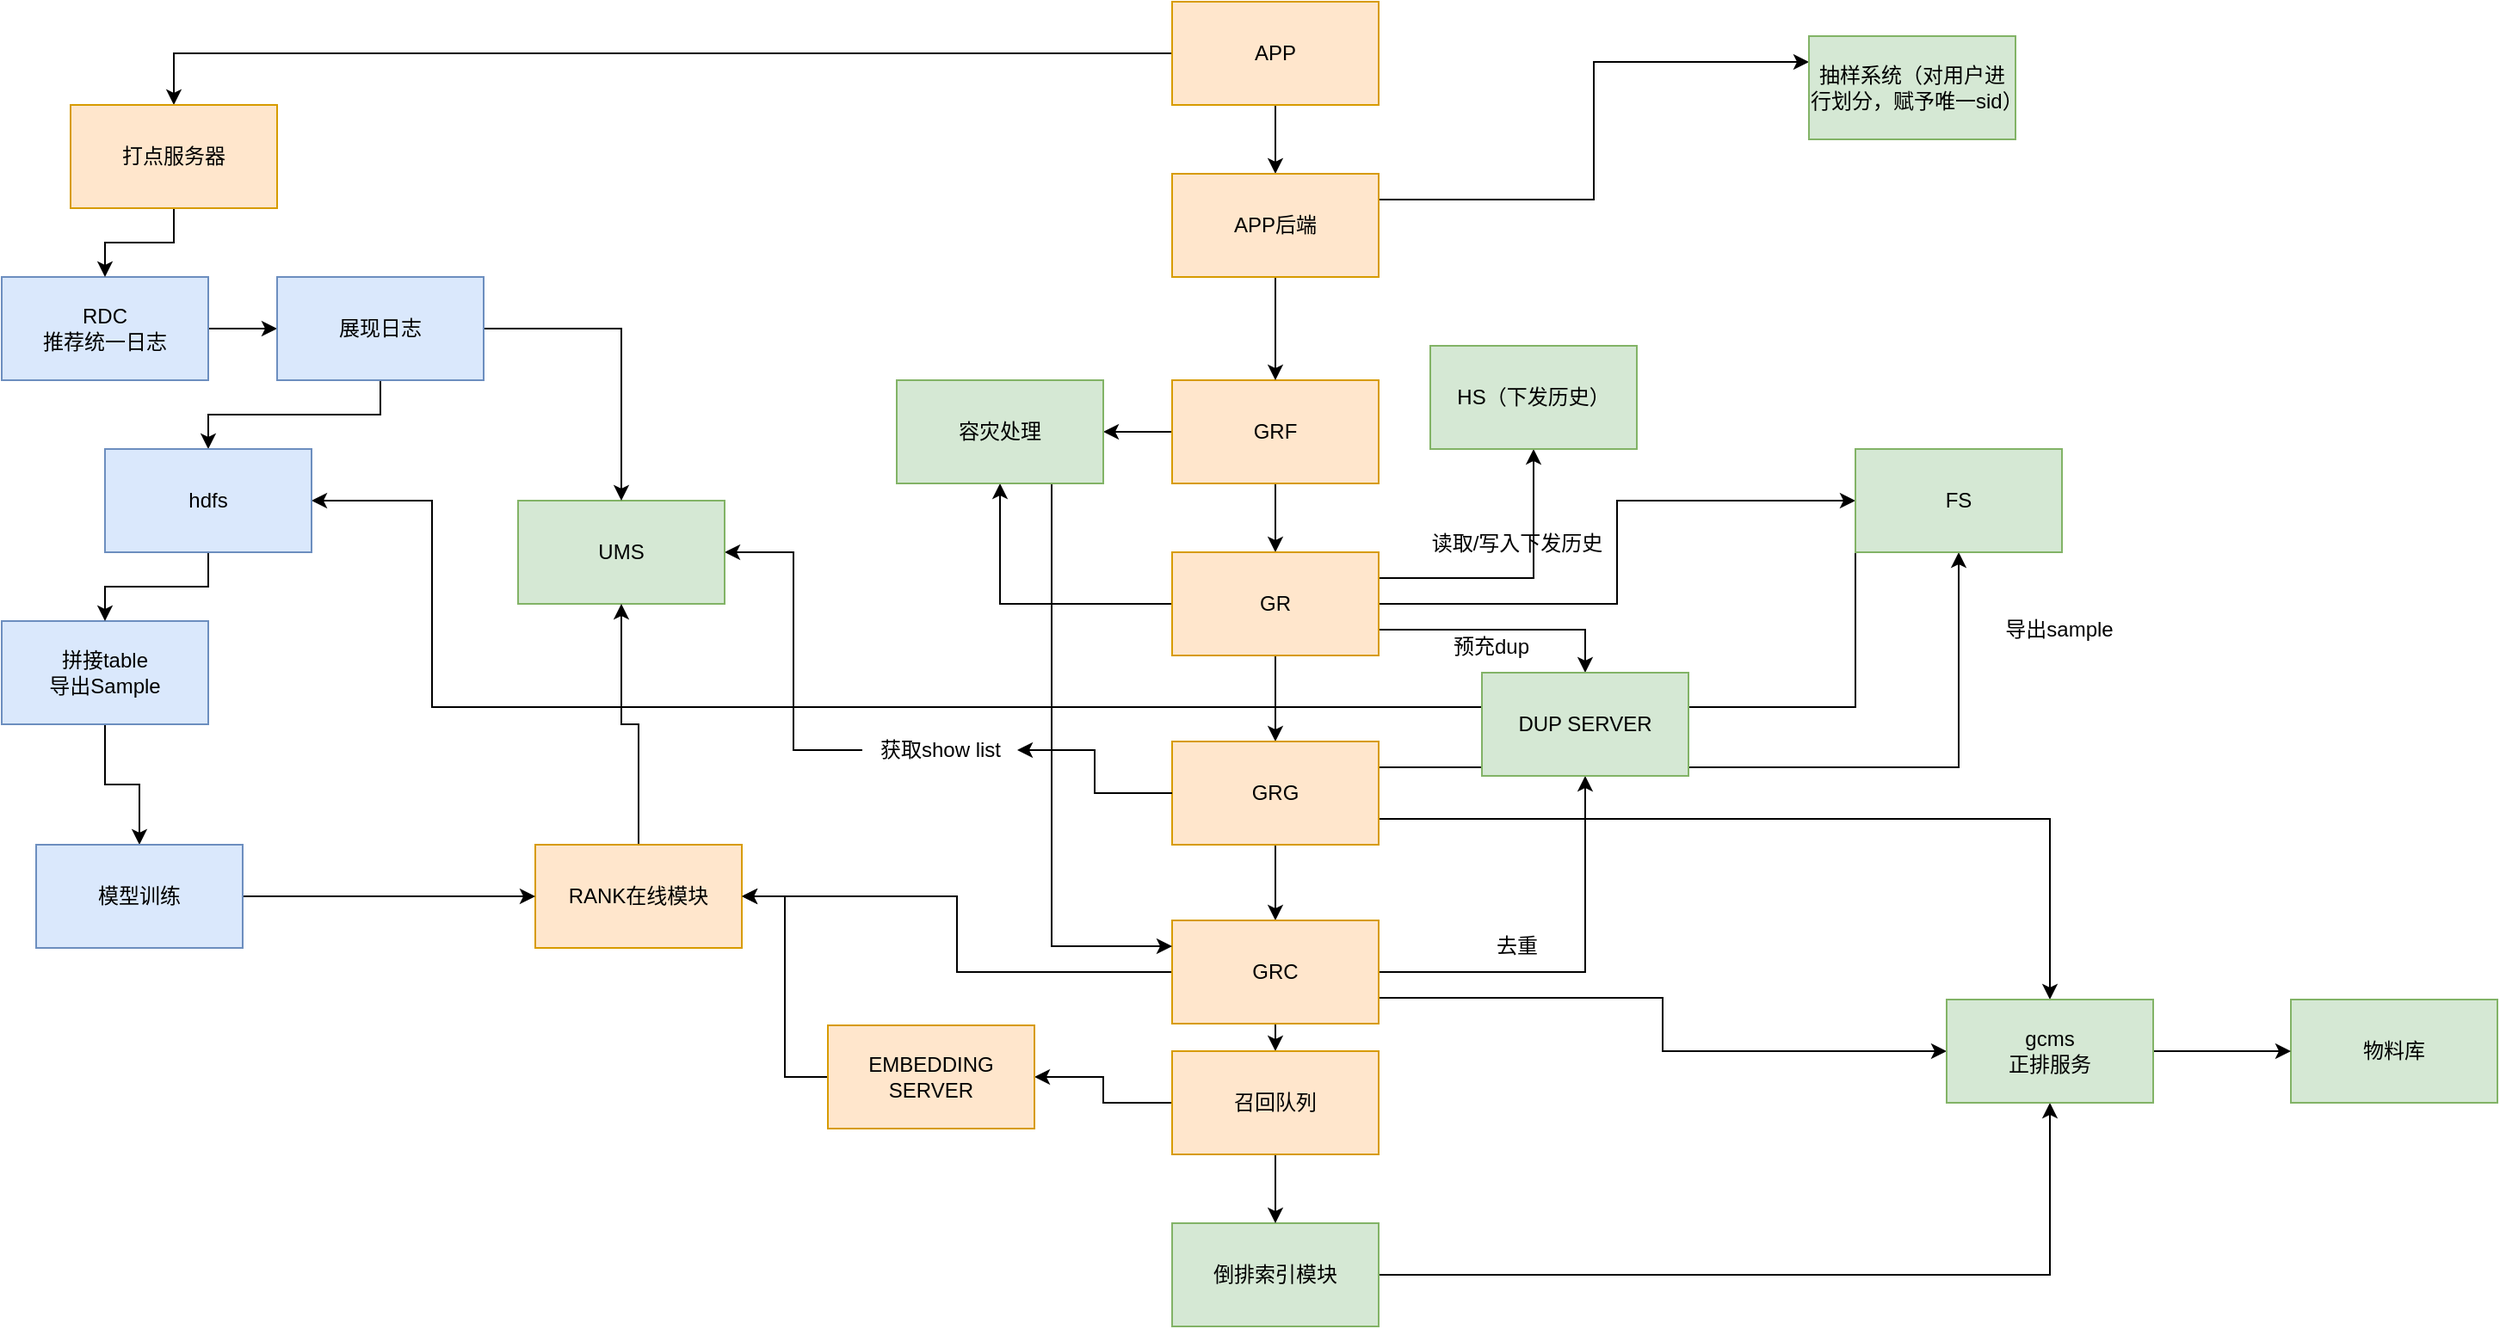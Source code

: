 <mxfile version="21.3.3" type="github">
  <diagram name="第 1 页" id="AVeitkVFInF4Xy_BO3cl">
    <mxGraphModel dx="1949" dy="1770" grid="1" gridSize="10" guides="1" tooltips="1" connect="1" arrows="1" fold="1" page="1" pageScale="1" pageWidth="827" pageHeight="1169" math="0" shadow="0">
      <root>
        <mxCell id="0" />
        <mxCell id="1" parent="0" />
        <mxCell id="V10VlZF6euUfU3pcG2s0-25" style="edgeStyle=orthogonalEdgeStyle;rounded=0;orthogonalLoop=1;jettySize=auto;html=1;exitX=0.5;exitY=1;exitDx=0;exitDy=0;entryX=0.5;entryY=0;entryDx=0;entryDy=0;" edge="1" parent="1" source="V10VlZF6euUfU3pcG2s0-1" target="V10VlZF6euUfU3pcG2s0-3">
          <mxGeometry relative="1" as="geometry" />
        </mxCell>
        <mxCell id="V10VlZF6euUfU3pcG2s0-50" style="edgeStyle=orthogonalEdgeStyle;rounded=0;orthogonalLoop=1;jettySize=auto;html=1;exitX=0;exitY=0.5;exitDx=0;exitDy=0;entryX=1;entryY=0.5;entryDx=0;entryDy=0;" edge="1" parent="1" source="V10VlZF6euUfU3pcG2s0-1" target="V10VlZF6euUfU3pcG2s0-7">
          <mxGeometry relative="1" as="geometry" />
        </mxCell>
        <mxCell id="V10VlZF6euUfU3pcG2s0-1" value="GRF" style="rounded=0;whiteSpace=wrap;html=1;fillColor=#ffe6cc;strokeColor=#d79b00;" vertex="1" parent="1">
          <mxGeometry x="430" y="210" width="120" height="60" as="geometry" />
        </mxCell>
        <mxCell id="V10VlZF6euUfU3pcG2s0-26" style="edgeStyle=orthogonalEdgeStyle;rounded=0;orthogonalLoop=1;jettySize=auto;html=1;exitX=0.5;exitY=1;exitDx=0;exitDy=0;entryX=0.5;entryY=0;entryDx=0;entryDy=0;" edge="1" parent="1" source="V10VlZF6euUfU3pcG2s0-3" target="V10VlZF6euUfU3pcG2s0-4">
          <mxGeometry relative="1" as="geometry" />
        </mxCell>
        <mxCell id="V10VlZF6euUfU3pcG2s0-35" style="edgeStyle=orthogonalEdgeStyle;rounded=0;orthogonalLoop=1;jettySize=auto;html=1;exitX=1;exitY=0.5;exitDx=0;exitDy=0;entryX=0;entryY=0.5;entryDx=0;entryDy=0;" edge="1" parent="1" source="V10VlZF6euUfU3pcG2s0-3" target="V10VlZF6euUfU3pcG2s0-16">
          <mxGeometry relative="1" as="geometry" />
        </mxCell>
        <mxCell id="V10VlZF6euUfU3pcG2s0-51" style="edgeStyle=orthogonalEdgeStyle;rounded=0;orthogonalLoop=1;jettySize=auto;html=1;exitX=0;exitY=0.5;exitDx=0;exitDy=0;entryX=0.5;entryY=1;entryDx=0;entryDy=0;" edge="1" parent="1" source="V10VlZF6euUfU3pcG2s0-3" target="V10VlZF6euUfU3pcG2s0-7">
          <mxGeometry relative="1" as="geometry" />
        </mxCell>
        <mxCell id="V10VlZF6euUfU3pcG2s0-74" style="edgeStyle=orthogonalEdgeStyle;rounded=0;orthogonalLoop=1;jettySize=auto;html=1;exitX=1;exitY=0.25;exitDx=0;exitDy=0;entryX=0.5;entryY=1;entryDx=0;entryDy=0;" edge="1" parent="1" source="V10VlZF6euUfU3pcG2s0-3" target="V10VlZF6euUfU3pcG2s0-17">
          <mxGeometry relative="1" as="geometry" />
        </mxCell>
        <mxCell id="V10VlZF6euUfU3pcG2s0-75" style="edgeStyle=orthogonalEdgeStyle;rounded=0;orthogonalLoop=1;jettySize=auto;html=1;exitX=1;exitY=0.75;exitDx=0;exitDy=0;entryX=0.5;entryY=0;entryDx=0;entryDy=0;" edge="1" parent="1" source="V10VlZF6euUfU3pcG2s0-3" target="V10VlZF6euUfU3pcG2s0-18">
          <mxGeometry relative="1" as="geometry" />
        </mxCell>
        <mxCell id="V10VlZF6euUfU3pcG2s0-3" value="GR" style="rounded=0;whiteSpace=wrap;html=1;fillColor=#ffe6cc;strokeColor=#d79b00;" vertex="1" parent="1">
          <mxGeometry x="430" y="310" width="120" height="60" as="geometry" />
        </mxCell>
        <mxCell id="V10VlZF6euUfU3pcG2s0-27" style="edgeStyle=orthogonalEdgeStyle;rounded=0;orthogonalLoop=1;jettySize=auto;html=1;exitX=0.5;exitY=1;exitDx=0;exitDy=0;entryX=0.5;entryY=0;entryDx=0;entryDy=0;" edge="1" parent="1" source="V10VlZF6euUfU3pcG2s0-4" target="V10VlZF6euUfU3pcG2s0-5">
          <mxGeometry relative="1" as="geometry" />
        </mxCell>
        <mxCell id="V10VlZF6euUfU3pcG2s0-63" style="edgeStyle=orthogonalEdgeStyle;rounded=0;orthogonalLoop=1;jettySize=auto;html=1;exitX=0;exitY=0.5;exitDx=0;exitDy=0;entryX=1;entryY=0.5;entryDx=0;entryDy=0;" edge="1" parent="1" source="V10VlZF6euUfU3pcG2s0-64" target="V10VlZF6euUfU3pcG2s0-6">
          <mxGeometry relative="1" as="geometry" />
        </mxCell>
        <mxCell id="V10VlZF6euUfU3pcG2s0-80" style="edgeStyle=orthogonalEdgeStyle;rounded=0;orthogonalLoop=1;jettySize=auto;html=1;exitX=1;exitY=0.75;exitDx=0;exitDy=0;entryX=0.5;entryY=0;entryDx=0;entryDy=0;" edge="1" parent="1" source="V10VlZF6euUfU3pcG2s0-4" target="V10VlZF6euUfU3pcG2s0-68">
          <mxGeometry relative="1" as="geometry" />
        </mxCell>
        <mxCell id="V10VlZF6euUfU3pcG2s0-88" style="edgeStyle=orthogonalEdgeStyle;rounded=0;orthogonalLoop=1;jettySize=auto;html=1;exitX=1;exitY=0.25;exitDx=0;exitDy=0;entryX=0.5;entryY=1;entryDx=0;entryDy=0;" edge="1" parent="1" source="V10VlZF6euUfU3pcG2s0-4" target="V10VlZF6euUfU3pcG2s0-16">
          <mxGeometry relative="1" as="geometry" />
        </mxCell>
        <mxCell id="V10VlZF6euUfU3pcG2s0-4" value="GRG" style="rounded=0;whiteSpace=wrap;html=1;fillColor=#ffe6cc;strokeColor=#d79b00;" vertex="1" parent="1">
          <mxGeometry x="430" y="420" width="120" height="60" as="geometry" />
        </mxCell>
        <mxCell id="V10VlZF6euUfU3pcG2s0-28" style="edgeStyle=orthogonalEdgeStyle;rounded=0;orthogonalLoop=1;jettySize=auto;html=1;exitX=0.5;exitY=1;exitDx=0;exitDy=0;entryX=0.5;entryY=0;entryDx=0;entryDy=0;" edge="1" parent="1" source="V10VlZF6euUfU3pcG2s0-5" target="V10VlZF6euUfU3pcG2s0-15">
          <mxGeometry relative="1" as="geometry" />
        </mxCell>
        <mxCell id="V10VlZF6euUfU3pcG2s0-38" style="edgeStyle=orthogonalEdgeStyle;rounded=0;orthogonalLoop=1;jettySize=auto;html=1;exitX=1;exitY=0.5;exitDx=0;exitDy=0;entryX=0.5;entryY=1;entryDx=0;entryDy=0;" edge="1" parent="1" source="V10VlZF6euUfU3pcG2s0-5" target="V10VlZF6euUfU3pcG2s0-18">
          <mxGeometry relative="1" as="geometry" />
        </mxCell>
        <mxCell id="V10VlZF6euUfU3pcG2s0-44" style="edgeStyle=orthogonalEdgeStyle;rounded=0;orthogonalLoop=1;jettySize=auto;html=1;exitX=0;exitY=0.5;exitDx=0;exitDy=0;entryX=1;entryY=0.5;entryDx=0;entryDy=0;" edge="1" parent="1" source="V10VlZF6euUfU3pcG2s0-5" target="V10VlZF6euUfU3pcG2s0-20">
          <mxGeometry relative="1" as="geometry" />
        </mxCell>
        <mxCell id="V10VlZF6euUfU3pcG2s0-81" style="edgeStyle=orthogonalEdgeStyle;rounded=0;orthogonalLoop=1;jettySize=auto;html=1;exitX=1;exitY=0.75;exitDx=0;exitDy=0;" edge="1" parent="1" source="V10VlZF6euUfU3pcG2s0-5" target="V10VlZF6euUfU3pcG2s0-68">
          <mxGeometry relative="1" as="geometry" />
        </mxCell>
        <mxCell id="V10VlZF6euUfU3pcG2s0-5" value="GRC" style="rounded=0;whiteSpace=wrap;html=1;fillColor=#ffe6cc;strokeColor=#d79b00;" vertex="1" parent="1">
          <mxGeometry x="430" y="524" width="120" height="60" as="geometry" />
        </mxCell>
        <mxCell id="V10VlZF6euUfU3pcG2s0-6" value="UMS" style="rounded=0;whiteSpace=wrap;html=1;fillColor=#d5e8d4;strokeColor=#82b366;" vertex="1" parent="1">
          <mxGeometry x="50" y="280" width="120" height="60" as="geometry" />
        </mxCell>
        <mxCell id="V10VlZF6euUfU3pcG2s0-87" style="edgeStyle=orthogonalEdgeStyle;rounded=0;orthogonalLoop=1;jettySize=auto;html=1;exitX=0.75;exitY=1;exitDx=0;exitDy=0;entryX=0;entryY=0.25;entryDx=0;entryDy=0;" edge="1" parent="1" source="V10VlZF6euUfU3pcG2s0-7" target="V10VlZF6euUfU3pcG2s0-5">
          <mxGeometry relative="1" as="geometry" />
        </mxCell>
        <mxCell id="V10VlZF6euUfU3pcG2s0-7" value="容灾处理" style="rounded=0;whiteSpace=wrap;html=1;fillColor=#d5e8d4;strokeColor=#82b366;" vertex="1" parent="1">
          <mxGeometry x="270" y="210" width="120" height="60" as="geometry" />
        </mxCell>
        <mxCell id="V10VlZF6euUfU3pcG2s0-23" style="edgeStyle=orthogonalEdgeStyle;rounded=0;orthogonalLoop=1;jettySize=auto;html=1;exitX=0.5;exitY=1;exitDx=0;exitDy=0;entryX=0.5;entryY=0;entryDx=0;entryDy=0;" edge="1" parent="1" source="V10VlZF6euUfU3pcG2s0-9" target="V10VlZF6euUfU3pcG2s0-10">
          <mxGeometry relative="1" as="geometry" />
        </mxCell>
        <mxCell id="V10VlZF6euUfU3pcG2s0-66" style="edgeStyle=orthogonalEdgeStyle;rounded=0;orthogonalLoop=1;jettySize=auto;html=1;exitX=0;exitY=0.5;exitDx=0;exitDy=0;entryX=0.5;entryY=0;entryDx=0;entryDy=0;" edge="1" parent="1" source="V10VlZF6euUfU3pcG2s0-9" target="V10VlZF6euUfU3pcG2s0-65">
          <mxGeometry relative="1" as="geometry" />
        </mxCell>
        <mxCell id="V10VlZF6euUfU3pcG2s0-9" value="APP" style="rounded=0;whiteSpace=wrap;html=1;fillColor=#ffe6cc;strokeColor=#d79b00;" vertex="1" parent="1">
          <mxGeometry x="430" y="-10" width="120" height="60" as="geometry" />
        </mxCell>
        <mxCell id="V10VlZF6euUfU3pcG2s0-24" style="edgeStyle=orthogonalEdgeStyle;rounded=0;orthogonalLoop=1;jettySize=auto;html=1;exitX=0.5;exitY=1;exitDx=0;exitDy=0;" edge="1" parent="1" source="V10VlZF6euUfU3pcG2s0-10" target="V10VlZF6euUfU3pcG2s0-1">
          <mxGeometry relative="1" as="geometry" />
        </mxCell>
        <mxCell id="V10VlZF6euUfU3pcG2s0-54" style="edgeStyle=orthogonalEdgeStyle;rounded=0;orthogonalLoop=1;jettySize=auto;html=1;exitX=1;exitY=0.25;exitDx=0;exitDy=0;entryX=0;entryY=0.25;entryDx=0;entryDy=0;" edge="1" parent="1" source="V10VlZF6euUfU3pcG2s0-10" target="V10VlZF6euUfU3pcG2s0-53">
          <mxGeometry relative="1" as="geometry" />
        </mxCell>
        <mxCell id="V10VlZF6euUfU3pcG2s0-10" value="APP后端" style="rounded=0;whiteSpace=wrap;html=1;fillColor=#ffe6cc;strokeColor=#d79b00;" vertex="1" parent="1">
          <mxGeometry x="430" y="90" width="120" height="60" as="geometry" />
        </mxCell>
        <mxCell id="V10VlZF6euUfU3pcG2s0-79" style="edgeStyle=orthogonalEdgeStyle;rounded=0;orthogonalLoop=1;jettySize=auto;html=1;exitX=1;exitY=0.5;exitDx=0;exitDy=0;entryX=0.5;entryY=1;entryDx=0;entryDy=0;" edge="1" parent="1" source="V10VlZF6euUfU3pcG2s0-14" target="V10VlZF6euUfU3pcG2s0-68">
          <mxGeometry relative="1" as="geometry">
            <mxPoint x="970" y="290.0" as="targetPoint" />
          </mxGeometry>
        </mxCell>
        <mxCell id="V10VlZF6euUfU3pcG2s0-14" value="倒排索引模块" style="rounded=0;whiteSpace=wrap;html=1;fillColor=#d5e8d4;strokeColor=#82b366;" vertex="1" parent="1">
          <mxGeometry x="430" y="700" width="120" height="60" as="geometry" />
        </mxCell>
        <mxCell id="V10VlZF6euUfU3pcG2s0-29" style="edgeStyle=orthogonalEdgeStyle;rounded=0;orthogonalLoop=1;jettySize=auto;html=1;exitX=0.5;exitY=1;exitDx=0;exitDy=0;entryX=0.5;entryY=0;entryDx=0;entryDy=0;" edge="1" parent="1" source="V10VlZF6euUfU3pcG2s0-15" target="V10VlZF6euUfU3pcG2s0-14">
          <mxGeometry relative="1" as="geometry" />
        </mxCell>
        <mxCell id="V10VlZF6euUfU3pcG2s0-32" style="edgeStyle=orthogonalEdgeStyle;rounded=0;orthogonalLoop=1;jettySize=auto;html=1;exitX=0;exitY=0.5;exitDx=0;exitDy=0;entryX=1;entryY=0.5;entryDx=0;entryDy=0;" edge="1" parent="1" source="V10VlZF6euUfU3pcG2s0-15" target="V10VlZF6euUfU3pcG2s0-30">
          <mxGeometry relative="1" as="geometry" />
        </mxCell>
        <mxCell id="V10VlZF6euUfU3pcG2s0-15" value="召回队列" style="rounded=0;whiteSpace=wrap;html=1;fillColor=#ffe6cc;strokeColor=#d79b00;" vertex="1" parent="1">
          <mxGeometry x="430" y="600" width="120" height="60" as="geometry" />
        </mxCell>
        <mxCell id="V10VlZF6euUfU3pcG2s0-90" style="edgeStyle=orthogonalEdgeStyle;rounded=0;orthogonalLoop=1;jettySize=auto;html=1;exitX=0;exitY=0.75;exitDx=0;exitDy=0;entryX=1;entryY=0.5;entryDx=0;entryDy=0;" edge="1" parent="1" source="V10VlZF6euUfU3pcG2s0-16" target="V10VlZF6euUfU3pcG2s0-92">
          <mxGeometry relative="1" as="geometry">
            <Array as="points">
              <mxPoint x="827" y="400" />
              <mxPoint y="400" />
              <mxPoint y="280" />
            </Array>
          </mxGeometry>
        </mxCell>
        <mxCell id="V10VlZF6euUfU3pcG2s0-16" value="FS" style="rounded=0;whiteSpace=wrap;html=1;fillColor=#d5e8d4;strokeColor=#82b366;" vertex="1" parent="1">
          <mxGeometry x="827" y="250" width="120" height="60" as="geometry" />
        </mxCell>
        <mxCell id="V10VlZF6euUfU3pcG2s0-17" value="HS（下发历史）" style="rounded=0;whiteSpace=wrap;html=1;fillColor=#d5e8d4;strokeColor=#82b366;" vertex="1" parent="1">
          <mxGeometry x="580" y="190" width="120" height="60" as="geometry" />
        </mxCell>
        <mxCell id="V10VlZF6euUfU3pcG2s0-18" value="DUP SERVER" style="rounded=0;whiteSpace=wrap;html=1;fillColor=#d5e8d4;strokeColor=#82b366;" vertex="1" parent="1">
          <mxGeometry x="610" y="380" width="120" height="60" as="geometry" />
        </mxCell>
        <mxCell id="V10VlZF6euUfU3pcG2s0-97" style="edgeStyle=orthogonalEdgeStyle;rounded=0;orthogonalLoop=1;jettySize=auto;html=1;exitX=1;exitY=0.5;exitDx=0;exitDy=0;entryX=0;entryY=0.5;entryDx=0;entryDy=0;" edge="1" parent="1" source="V10VlZF6euUfU3pcG2s0-19" target="V10VlZF6euUfU3pcG2s0-59">
          <mxGeometry relative="1" as="geometry" />
        </mxCell>
        <mxCell id="V10VlZF6euUfU3pcG2s0-19" value="RDC&lt;br&gt;推荐统一日志" style="rounded=0;whiteSpace=wrap;html=1;fillColor=#dae8fc;strokeColor=#6c8ebf;" vertex="1" parent="1">
          <mxGeometry x="-250" y="150" width="120" height="60" as="geometry" />
        </mxCell>
        <mxCell id="V10VlZF6euUfU3pcG2s0-43" style="edgeStyle=orthogonalEdgeStyle;rounded=0;orthogonalLoop=1;jettySize=auto;html=1;exitX=0.5;exitY=0;exitDx=0;exitDy=0;entryX=0.5;entryY=1;entryDx=0;entryDy=0;" edge="1" parent="1" source="V10VlZF6euUfU3pcG2s0-20" target="V10VlZF6euUfU3pcG2s0-6">
          <mxGeometry relative="1" as="geometry" />
        </mxCell>
        <mxCell id="V10VlZF6euUfU3pcG2s0-20" value="RANK在线模块" style="rounded=0;whiteSpace=wrap;html=1;fillColor=#ffe6cc;strokeColor=#d79b00;" vertex="1" parent="1">
          <mxGeometry x="60" y="480" width="120" height="60" as="geometry" />
        </mxCell>
        <mxCell id="V10VlZF6euUfU3pcG2s0-21" value="物料库" style="rounded=0;whiteSpace=wrap;html=1;fillColor=#d5e8d4;strokeColor=#82b366;" vertex="1" parent="1">
          <mxGeometry x="1080" y="570" width="120" height="60" as="geometry" />
        </mxCell>
        <mxCell id="V10VlZF6euUfU3pcG2s0-33" style="edgeStyle=orthogonalEdgeStyle;rounded=0;orthogonalLoop=1;jettySize=auto;html=1;exitX=0;exitY=0.5;exitDx=0;exitDy=0;entryX=1;entryY=0.5;entryDx=0;entryDy=0;" edge="1" parent="1" source="V10VlZF6euUfU3pcG2s0-30" target="V10VlZF6euUfU3pcG2s0-20">
          <mxGeometry relative="1" as="geometry" />
        </mxCell>
        <mxCell id="V10VlZF6euUfU3pcG2s0-30" value="EMBEDDING SERVER" style="rounded=0;whiteSpace=wrap;html=1;fillColor=#ffe6cc;strokeColor=#d79b00;" vertex="1" parent="1">
          <mxGeometry x="230" y="585" width="120" height="60" as="geometry" />
        </mxCell>
        <mxCell id="V10VlZF6euUfU3pcG2s0-100" style="edgeStyle=orthogonalEdgeStyle;rounded=0;orthogonalLoop=1;jettySize=auto;html=1;exitX=0.5;exitY=1;exitDx=0;exitDy=0;entryX=0.5;entryY=0;entryDx=0;entryDy=0;" edge="1" parent="1" source="V10VlZF6euUfU3pcG2s0-45" target="V10VlZF6euUfU3pcG2s0-94">
          <mxGeometry relative="1" as="geometry" />
        </mxCell>
        <mxCell id="V10VlZF6euUfU3pcG2s0-45" value="拼接table&lt;br&gt;导出Sample" style="rounded=0;whiteSpace=wrap;html=1;fillColor=#dae8fc;strokeColor=#6c8ebf;" vertex="1" parent="1">
          <mxGeometry x="-250" y="350" width="120" height="60" as="geometry" />
        </mxCell>
        <mxCell id="V10VlZF6euUfU3pcG2s0-53" value="抽样系统（对用户进行划分，赋予唯一sid）" style="rounded=0;whiteSpace=wrap;html=1;fillColor=#d5e8d4;strokeColor=#82b366;" vertex="1" parent="1">
          <mxGeometry x="800" y="10" width="120" height="60" as="geometry" />
        </mxCell>
        <mxCell id="V10VlZF6euUfU3pcG2s0-60" style="edgeStyle=orthogonalEdgeStyle;rounded=0;orthogonalLoop=1;jettySize=auto;html=1;exitX=1;exitY=0.5;exitDx=0;exitDy=0;entryX=0.5;entryY=0;entryDx=0;entryDy=0;" edge="1" parent="1" source="V10VlZF6euUfU3pcG2s0-59" target="V10VlZF6euUfU3pcG2s0-6">
          <mxGeometry relative="1" as="geometry" />
        </mxCell>
        <mxCell id="V10VlZF6euUfU3pcG2s0-98" style="edgeStyle=orthogonalEdgeStyle;rounded=0;orthogonalLoop=1;jettySize=auto;html=1;exitX=0.5;exitY=1;exitDx=0;exitDy=0;" edge="1" parent="1" source="V10VlZF6euUfU3pcG2s0-59" target="V10VlZF6euUfU3pcG2s0-92">
          <mxGeometry relative="1" as="geometry" />
        </mxCell>
        <mxCell id="V10VlZF6euUfU3pcG2s0-59" value="展现日志" style="rounded=0;whiteSpace=wrap;html=1;fillColor=#dae8fc;strokeColor=#6c8ebf;" vertex="1" parent="1">
          <mxGeometry x="-90" y="150" width="120" height="60" as="geometry" />
        </mxCell>
        <mxCell id="V10VlZF6euUfU3pcG2s0-67" style="edgeStyle=orthogonalEdgeStyle;rounded=0;orthogonalLoop=1;jettySize=auto;html=1;exitX=0.5;exitY=1;exitDx=0;exitDy=0;entryX=0.5;entryY=0;entryDx=0;entryDy=0;" edge="1" parent="1" source="V10VlZF6euUfU3pcG2s0-65" target="V10VlZF6euUfU3pcG2s0-19">
          <mxGeometry relative="1" as="geometry" />
        </mxCell>
        <mxCell id="V10VlZF6euUfU3pcG2s0-65" value="打点服务器" style="rounded=0;whiteSpace=wrap;html=1;fillColor=#ffe6cc;strokeColor=#d79b00;" vertex="1" parent="1">
          <mxGeometry x="-210" y="50" width="120" height="60" as="geometry" />
        </mxCell>
        <mxCell id="V10VlZF6euUfU3pcG2s0-82" style="edgeStyle=orthogonalEdgeStyle;rounded=0;orthogonalLoop=1;jettySize=auto;html=1;exitX=1;exitY=0.5;exitDx=0;exitDy=0;entryX=0;entryY=0.5;entryDx=0;entryDy=0;" edge="1" parent="1" source="V10VlZF6euUfU3pcG2s0-68" target="V10VlZF6euUfU3pcG2s0-21">
          <mxGeometry relative="1" as="geometry" />
        </mxCell>
        <mxCell id="V10VlZF6euUfU3pcG2s0-68" value="gcms&lt;br&gt;正排服务" style="rounded=0;whiteSpace=wrap;html=1;fillColor=#d5e8d4;strokeColor=#82b366;" vertex="1" parent="1">
          <mxGeometry x="880" y="570" width="120" height="60" as="geometry" />
        </mxCell>
        <mxCell id="V10VlZF6euUfU3pcG2s0-71" value="读取/写入下发历史" style="text;html=1;align=center;verticalAlign=middle;resizable=0;points=[];autosize=1;strokeColor=none;fillColor=none;" vertex="1" parent="1">
          <mxGeometry x="570" y="290" width="120" height="30" as="geometry" />
        </mxCell>
        <mxCell id="V10VlZF6euUfU3pcG2s0-77" value="预充dup" style="text;html=1;align=center;verticalAlign=middle;resizable=0;points=[];autosize=1;strokeColor=none;fillColor=none;" vertex="1" parent="1">
          <mxGeometry x="580" y="350" width="70" height="30" as="geometry" />
        </mxCell>
        <mxCell id="V10VlZF6euUfU3pcG2s0-78" value="去重" style="text;html=1;align=center;verticalAlign=middle;resizable=0;points=[];autosize=1;strokeColor=none;fillColor=none;" vertex="1" parent="1">
          <mxGeometry x="605" y="524" width="50" height="30" as="geometry" />
        </mxCell>
        <mxCell id="V10VlZF6euUfU3pcG2s0-84" value="" style="edgeStyle=orthogonalEdgeStyle;rounded=0;orthogonalLoop=1;jettySize=auto;html=1;exitX=0;exitY=0.5;exitDx=0;exitDy=0;entryX=1;entryY=0.5;entryDx=0;entryDy=0;" edge="1" parent="1" source="V10VlZF6euUfU3pcG2s0-4" target="V10VlZF6euUfU3pcG2s0-64">
          <mxGeometry relative="1" as="geometry">
            <mxPoint x="430" y="450" as="sourcePoint" />
            <mxPoint x="250" y="410" as="targetPoint" />
          </mxGeometry>
        </mxCell>
        <mxCell id="V10VlZF6euUfU3pcG2s0-64" value="获取show list" style="text;html=1;align=center;verticalAlign=middle;resizable=0;points=[];autosize=1;strokeColor=none;fillColor=none;" vertex="1" parent="1">
          <mxGeometry x="250" y="410" width="90" height="30" as="geometry" />
        </mxCell>
        <mxCell id="V10VlZF6euUfU3pcG2s0-89" value="导出sample" style="text;html=1;align=center;verticalAlign=middle;resizable=0;points=[];autosize=1;strokeColor=none;fillColor=none;" vertex="1" parent="1">
          <mxGeometry x="900" y="340" width="90" height="30" as="geometry" />
        </mxCell>
        <mxCell id="V10VlZF6euUfU3pcG2s0-99" style="edgeStyle=orthogonalEdgeStyle;rounded=0;orthogonalLoop=1;jettySize=auto;html=1;exitX=0.5;exitY=1;exitDx=0;exitDy=0;entryX=0.5;entryY=0;entryDx=0;entryDy=0;" edge="1" parent="1" source="V10VlZF6euUfU3pcG2s0-92" target="V10VlZF6euUfU3pcG2s0-45">
          <mxGeometry relative="1" as="geometry" />
        </mxCell>
        <mxCell id="V10VlZF6euUfU3pcG2s0-92" value="hdfs" style="rounded=0;whiteSpace=wrap;html=1;fillColor=#dae8fc;strokeColor=#6c8ebf;" vertex="1" parent="1">
          <mxGeometry x="-190" y="250" width="120" height="60" as="geometry" />
        </mxCell>
        <mxCell id="V10VlZF6euUfU3pcG2s0-101" style="edgeStyle=orthogonalEdgeStyle;rounded=0;orthogonalLoop=1;jettySize=auto;html=1;exitX=1;exitY=0.5;exitDx=0;exitDy=0;entryX=0;entryY=0.5;entryDx=0;entryDy=0;" edge="1" parent="1" source="V10VlZF6euUfU3pcG2s0-94" target="V10VlZF6euUfU3pcG2s0-20">
          <mxGeometry relative="1" as="geometry" />
        </mxCell>
        <mxCell id="V10VlZF6euUfU3pcG2s0-94" value="模型训练" style="rounded=0;whiteSpace=wrap;html=1;fillColor=#dae8fc;strokeColor=#6c8ebf;" vertex="1" parent="1">
          <mxGeometry x="-230" y="480" width="120" height="60" as="geometry" />
        </mxCell>
      </root>
    </mxGraphModel>
  </diagram>
</mxfile>
